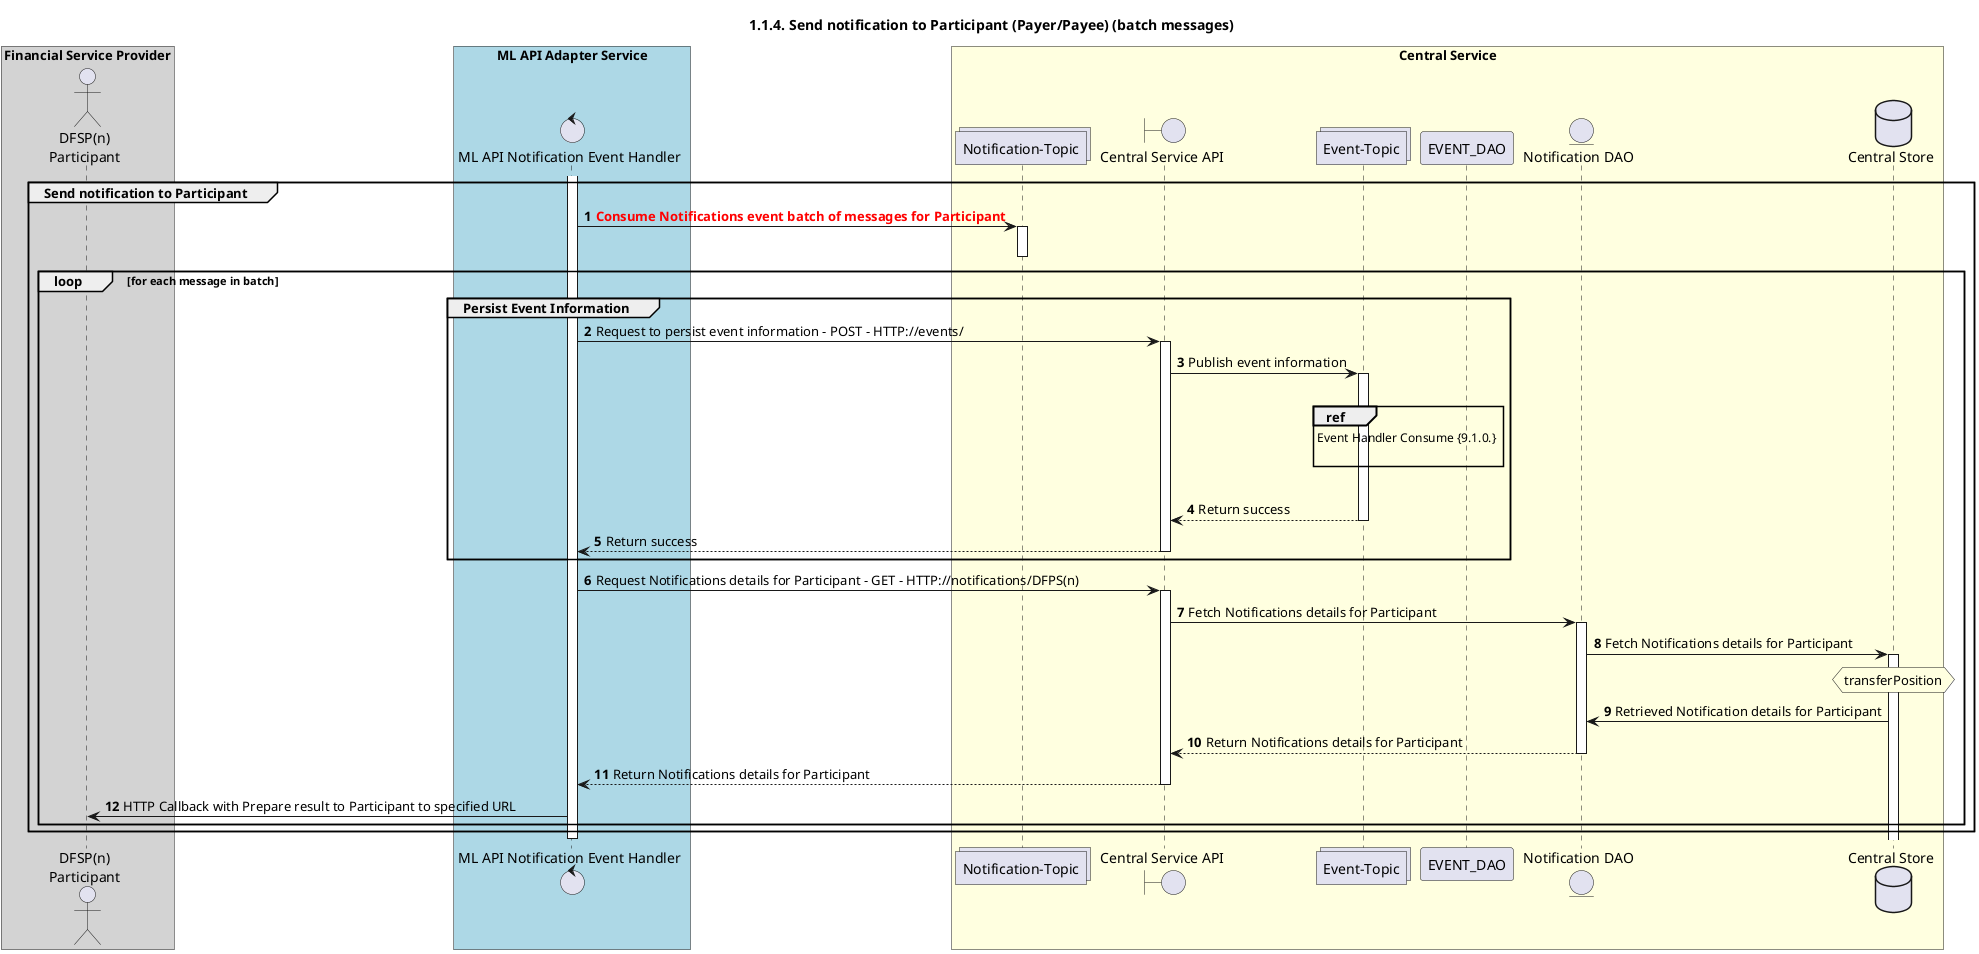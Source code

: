 @startuml
' declate title
title 1.1.4. Send notification to Participant (Payer/Payee) (batch messages)

autonumber

' Actor Keys:
'   boundary - APIs/Interfaces, etc
'   collections - Kafka Topics
'   control - Kafka Consumers
'   entity - Database Access Objects
'   database - Database Persistance Store

' declare actors
actor "DFSP(n)\nParticipant" as DFSP
control "ML API Notification Event Handler" as NOTIFY_HANDLER
boundary "Central Service API" as CSAPI
collections "Notification-Topic" as TOPIC_NOTIFICATIONS
collections "Event-Topic" as TOPIC_EVENTS
entity "Notification DAO" as NOTIFY_DAO
database "Central Store" as DB

box "Financial Service Provider" #lightGray
	participant DFSP
end box

box "ML API Adapter Service" #LightBlue
	participant NOTIFY_HANDLER
end box

box "Central Service" #LightYellow
participant TOPIC_NOTIFICATIONS
    participant CSAPI
    participant TOPIC_EVENTS
    participant EVENT_DAO
    participant NOTIFY_DAO
    participant DB
end box

' start flow
activate NOTIFY_HANDLER
group Send notification to Participant
    TOPIC_NOTIFICATIONS <- NOTIFY_HANDLER: <color #FF0000>**Consume Notifications event batch of messages for Participant**</color>
    activate TOPIC_NOTIFICATIONS
    deactivate TOPIC_NOTIFICATIONS
    loop for each message in batch
        group Persist Event Information
            NOTIFY_HANDLER -> CSAPI: Request to persist event information - POST - HTTP://events/
            activate CSAPI
            CSAPI -> TOPIC_EVENTS: Publish event information
            activate TOPIC_EVENTS
            |||
            ref over TOPIC_EVENTS :  Event Handler Consume {9.1.0.} \n
            |||
            TOPIC_EVENTS --> CSAPI: Return success
            deactivate TOPIC_EVENTS
            CSAPI --> NOTIFY_HANDLER: Return success
            deactivate CSAPI
        end
        NOTIFY_HANDLER -> CSAPI: Request Notifications details for Participant - GET - HTTP://notifications/DFPS(n)
        activate CSAPI
        CSAPI -> NOTIFY_DAO: Fetch Notifications details for Participant
        activate NOTIFY_DAO
        NOTIFY_DAO -> DB: Fetch Notifications details for Participant
        activate DB
        hnote over DB #lightyellow
            transferPosition
        end note
        DB -> NOTIFY_DAO: Retrieved Notification details for Participant
        'deactivate DB
        NOTIFY_DAO --> CSAPI: Return Notifications details for Participant
        deactivate NOTIFY_DAO
        CSAPI --> NOTIFY_HANDLER: Return Notifications details for Participant
        deactivate CSAPI
        NOTIFY_HANDLER -> DFSP: HTTP Callback with Prepare result to Participant to specified URL
    end
end
deactivate NOTIFY_HANDLER
@enduml
